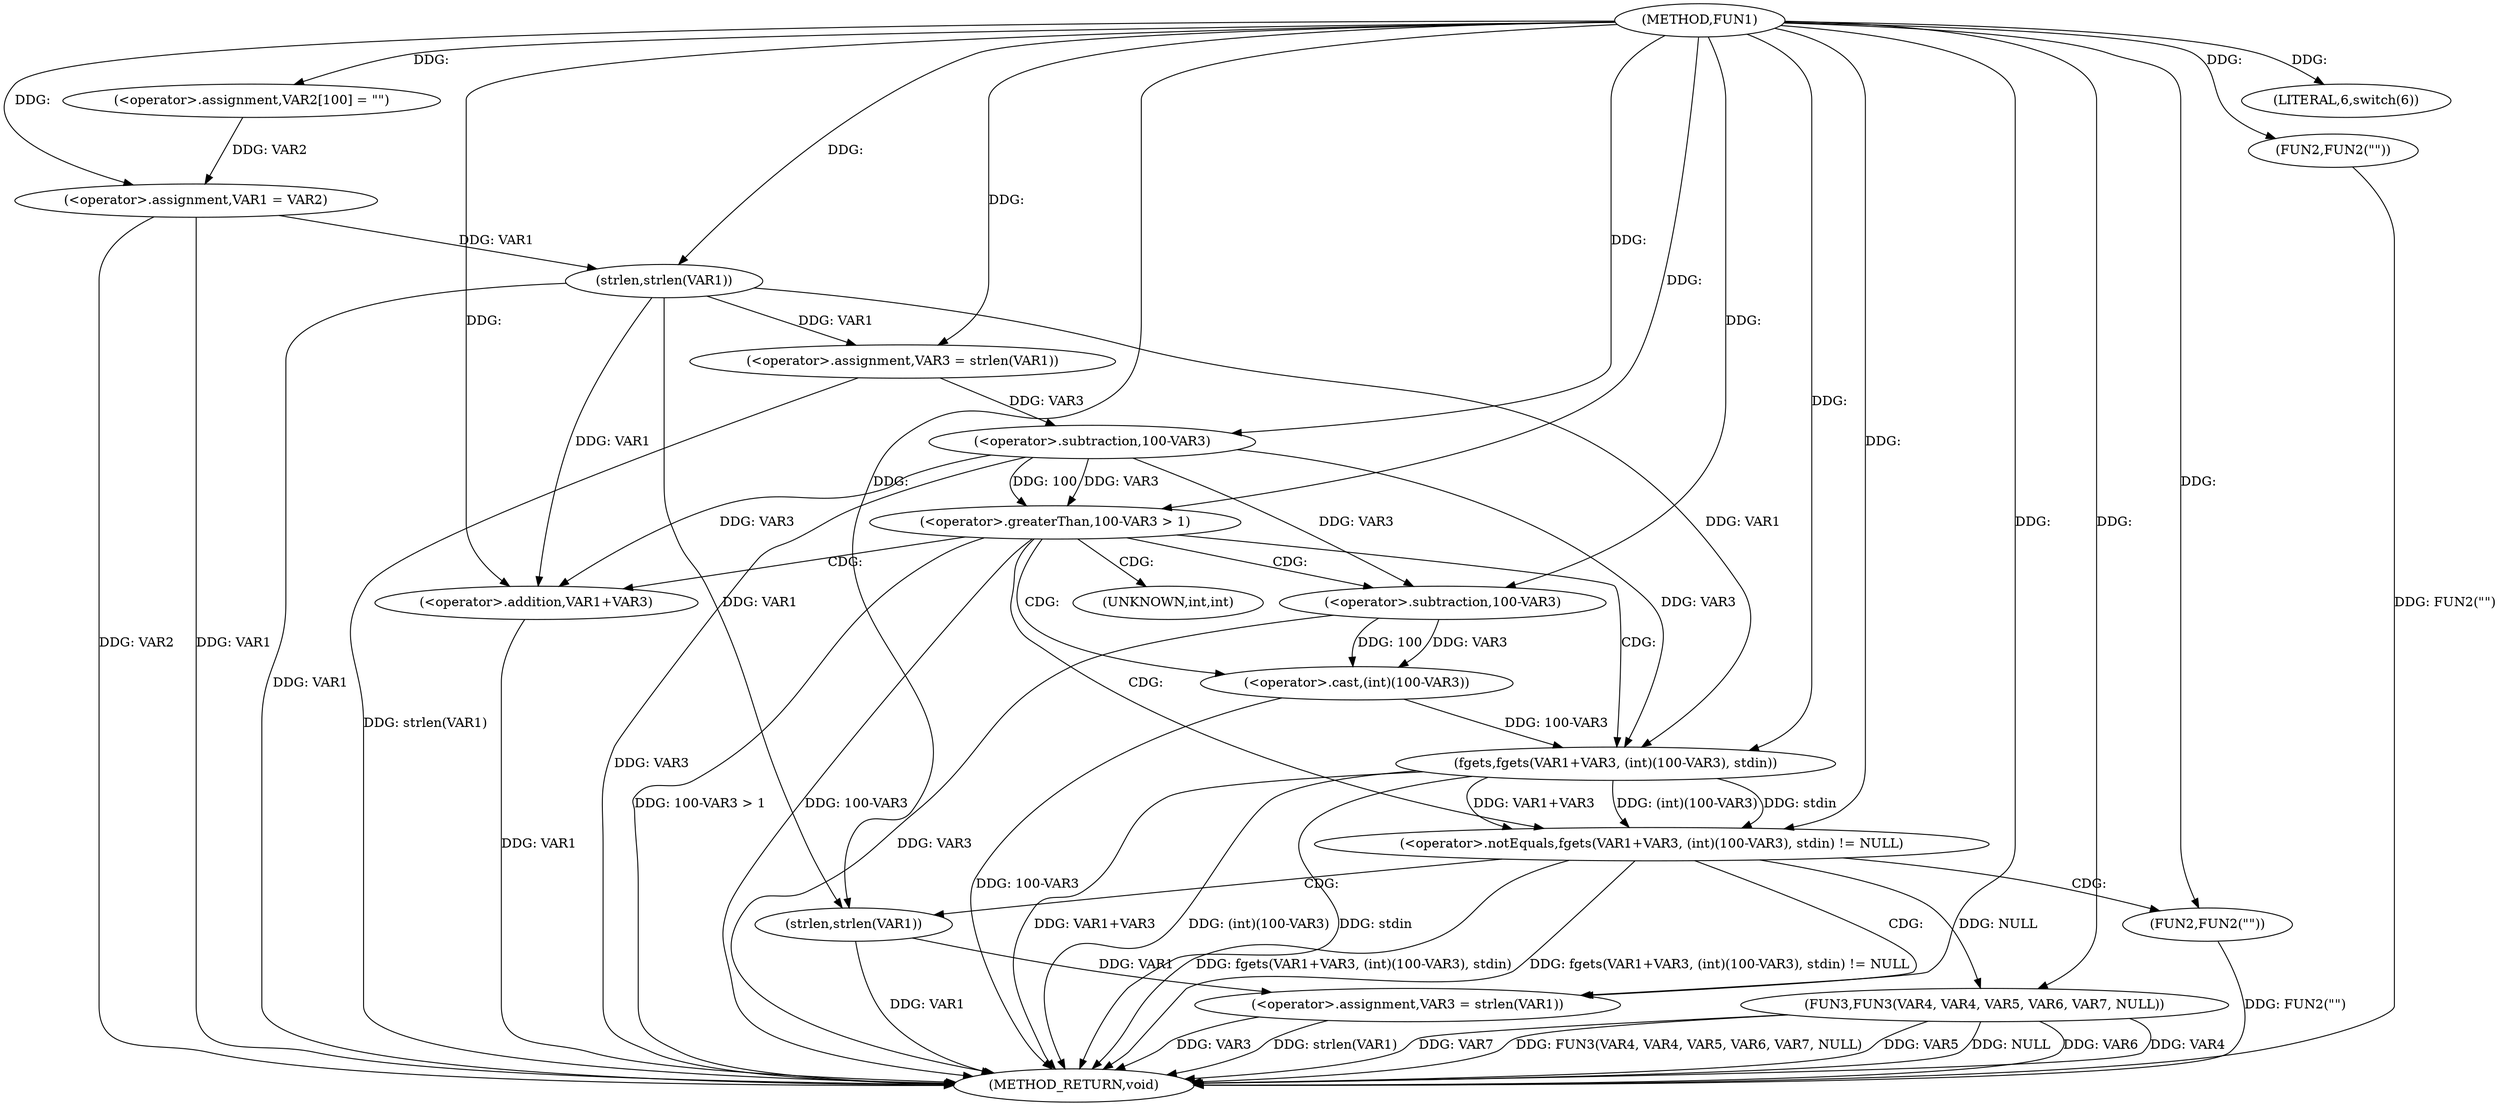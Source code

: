 digraph FUN1 {  
"1000100" [label = "(METHOD,FUN1)" ]
"1000162" [label = "(METHOD_RETURN,void)" ]
"1000104" [label = "(<operator>.assignment,VAR2[100] = \"\")" ]
"1000107" [label = "(<operator>.assignment,VAR1 = VAR2)" ]
"1000111" [label = "(LITERAL,6,switch(6))" ]
"1000116" [label = "(<operator>.assignment,VAR3 = strlen(VAR1))" ]
"1000118" [label = "(strlen,strlen(VAR1))" ]
"1000121" [label = "(<operator>.greaterThan,100-VAR3 > 1)" ]
"1000122" [label = "(<operator>.subtraction,100-VAR3)" ]
"1000128" [label = "(<operator>.notEquals,fgets(VAR1+VAR3, (int)(100-VAR3), stdin) != NULL)" ]
"1000129" [label = "(fgets,fgets(VAR1+VAR3, (int)(100-VAR3), stdin))" ]
"1000130" [label = "(<operator>.addition,VAR1+VAR3)" ]
"1000133" [label = "(<operator>.cast,(int)(100-VAR3))" ]
"1000135" [label = "(<operator>.subtraction,100-VAR3)" ]
"1000141" [label = "(<operator>.assignment,VAR3 = strlen(VAR1))" ]
"1000143" [label = "(strlen,strlen(VAR1))" ]
"1000148" [label = "(FUN2,FUN2(\"\"))" ]
"1000152" [label = "(FUN2,FUN2(\"\"))" ]
"1000155" [label = "(FUN3,FUN3(VAR4, VAR4, VAR5, VAR6, VAR7, NULL))" ]
"1000134" [label = "(UNKNOWN,int,int)" ]
  "1000155" -> "1000162"  [ label = "DDG: VAR6"] 
  "1000129" -> "1000162"  [ label = "DDG: VAR1+VAR3"] 
  "1000141" -> "1000162"  [ label = "DDG: VAR3"] 
  "1000107" -> "1000162"  [ label = "DDG: VAR1"] 
  "1000155" -> "1000162"  [ label = "DDG: VAR4"] 
  "1000155" -> "1000162"  [ label = "DDG: VAR7"] 
  "1000152" -> "1000162"  [ label = "DDG: FUN2(\"\")"] 
  "1000121" -> "1000162"  [ label = "DDG: 100-VAR3 > 1"] 
  "1000148" -> "1000162"  [ label = "DDG: FUN2(\"\")"] 
  "1000116" -> "1000162"  [ label = "DDG: strlen(VAR1)"] 
  "1000129" -> "1000162"  [ label = "DDG: (int)(100-VAR3)"] 
  "1000133" -> "1000162"  [ label = "DDG: 100-VAR3"] 
  "1000118" -> "1000162"  [ label = "DDG: VAR1"] 
  "1000128" -> "1000162"  [ label = "DDG: fgets(VAR1+VAR3, (int)(100-VAR3), stdin)"] 
  "1000155" -> "1000162"  [ label = "DDG: FUN3(VAR4, VAR4, VAR5, VAR6, VAR7, NULL)"] 
  "1000155" -> "1000162"  [ label = "DDG: VAR5"] 
  "1000143" -> "1000162"  [ label = "DDG: VAR1"] 
  "1000141" -> "1000162"  [ label = "DDG: strlen(VAR1)"] 
  "1000121" -> "1000162"  [ label = "DDG: 100-VAR3"] 
  "1000129" -> "1000162"  [ label = "DDG: stdin"] 
  "1000128" -> "1000162"  [ label = "DDG: fgets(VAR1+VAR3, (int)(100-VAR3), stdin) != NULL"] 
  "1000155" -> "1000162"  [ label = "DDG: NULL"] 
  "1000135" -> "1000162"  [ label = "DDG: VAR3"] 
  "1000107" -> "1000162"  [ label = "DDG: VAR2"] 
  "1000130" -> "1000162"  [ label = "DDG: VAR1"] 
  "1000122" -> "1000162"  [ label = "DDG: VAR3"] 
  "1000100" -> "1000104"  [ label = "DDG: "] 
  "1000104" -> "1000107"  [ label = "DDG: VAR2"] 
  "1000100" -> "1000107"  [ label = "DDG: "] 
  "1000100" -> "1000111"  [ label = "DDG: "] 
  "1000118" -> "1000116"  [ label = "DDG: VAR1"] 
  "1000100" -> "1000116"  [ label = "DDG: "] 
  "1000107" -> "1000118"  [ label = "DDG: VAR1"] 
  "1000100" -> "1000118"  [ label = "DDG: "] 
  "1000122" -> "1000121"  [ label = "DDG: 100"] 
  "1000122" -> "1000121"  [ label = "DDG: VAR3"] 
  "1000100" -> "1000122"  [ label = "DDG: "] 
  "1000116" -> "1000122"  [ label = "DDG: VAR3"] 
  "1000100" -> "1000121"  [ label = "DDG: "] 
  "1000129" -> "1000128"  [ label = "DDG: VAR1+VAR3"] 
  "1000129" -> "1000128"  [ label = "DDG: (int)(100-VAR3)"] 
  "1000129" -> "1000128"  [ label = "DDG: stdin"] 
  "1000118" -> "1000129"  [ label = "DDG: VAR1"] 
  "1000100" -> "1000129"  [ label = "DDG: "] 
  "1000122" -> "1000129"  [ label = "DDG: VAR3"] 
  "1000118" -> "1000130"  [ label = "DDG: VAR1"] 
  "1000100" -> "1000130"  [ label = "DDG: "] 
  "1000122" -> "1000130"  [ label = "DDG: VAR3"] 
  "1000133" -> "1000129"  [ label = "DDG: 100-VAR3"] 
  "1000135" -> "1000133"  [ label = "DDG: 100"] 
  "1000135" -> "1000133"  [ label = "DDG: VAR3"] 
  "1000100" -> "1000135"  [ label = "DDG: "] 
  "1000122" -> "1000135"  [ label = "DDG: VAR3"] 
  "1000100" -> "1000128"  [ label = "DDG: "] 
  "1000143" -> "1000141"  [ label = "DDG: VAR1"] 
  "1000100" -> "1000141"  [ label = "DDG: "] 
  "1000100" -> "1000143"  [ label = "DDG: "] 
  "1000118" -> "1000143"  [ label = "DDG: VAR1"] 
  "1000100" -> "1000148"  [ label = "DDG: "] 
  "1000100" -> "1000152"  [ label = "DDG: "] 
  "1000100" -> "1000155"  [ label = "DDG: "] 
  "1000128" -> "1000155"  [ label = "DDG: NULL"] 
  "1000121" -> "1000128"  [ label = "CDG: "] 
  "1000121" -> "1000129"  [ label = "CDG: "] 
  "1000121" -> "1000130"  [ label = "CDG: "] 
  "1000121" -> "1000135"  [ label = "CDG: "] 
  "1000121" -> "1000133"  [ label = "CDG: "] 
  "1000121" -> "1000134"  [ label = "CDG: "] 
  "1000128" -> "1000143"  [ label = "CDG: "] 
  "1000128" -> "1000141"  [ label = "CDG: "] 
  "1000128" -> "1000148"  [ label = "CDG: "] 
}

